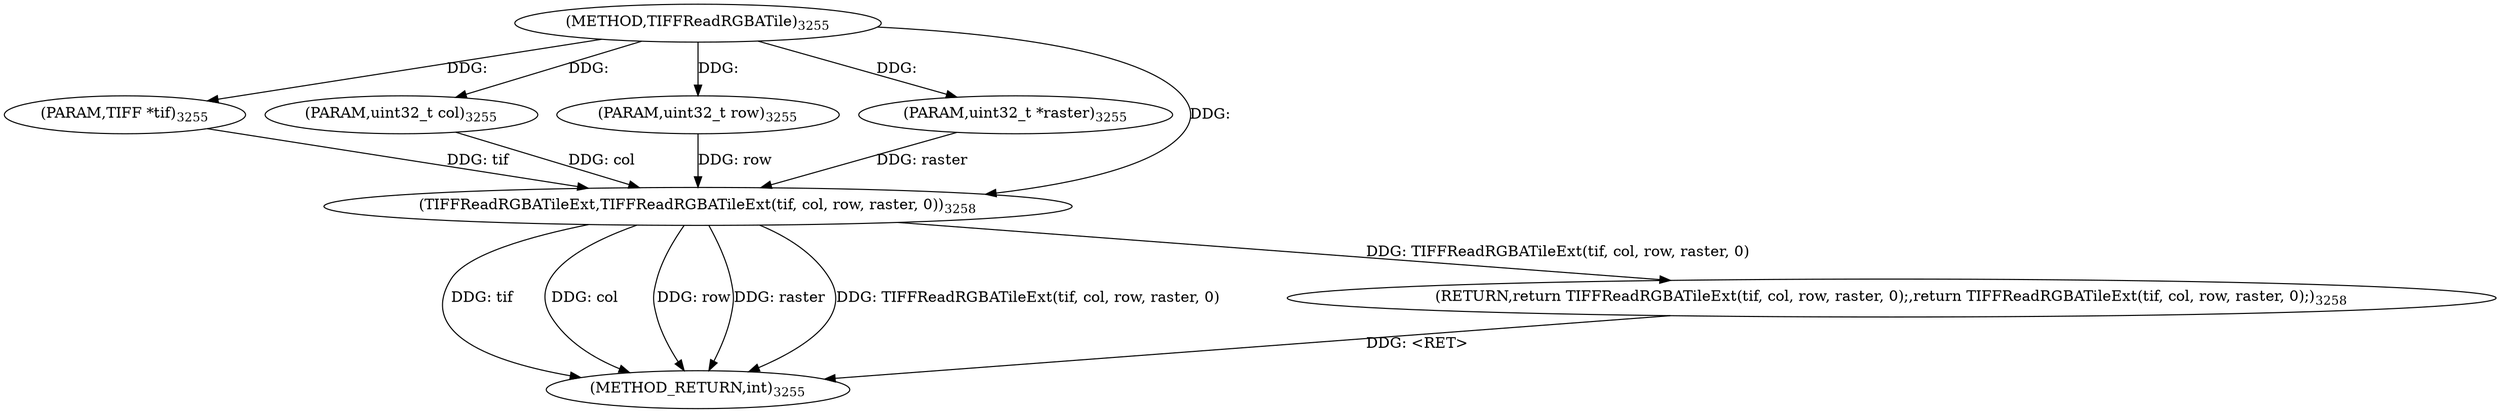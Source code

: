 digraph "TIFFReadRGBATile" {  
"63185" [label = <(METHOD,TIFFReadRGBATile)<SUB>3255</SUB>> ]
"63198" [label = <(METHOD_RETURN,int)<SUB>3255</SUB>> ]
"63186" [label = <(PARAM,TIFF *tif)<SUB>3255</SUB>> ]
"63187" [label = <(PARAM,uint32_t col)<SUB>3255</SUB>> ]
"63188" [label = <(PARAM,uint32_t row)<SUB>3255</SUB>> ]
"63189" [label = <(PARAM,uint32_t *raster)<SUB>3255</SUB>> ]
"63191" [label = <(RETURN,return TIFFReadRGBATileExt(tif, col, row, raster, 0);,return TIFFReadRGBATileExt(tif, col, row, raster, 0);)<SUB>3258</SUB>> ]
"63192" [label = <(TIFFReadRGBATileExt,TIFFReadRGBATileExt(tif, col, row, raster, 0))<SUB>3258</SUB>> ]
  "63191" -> "63198"  [ label = "DDG: &lt;RET&gt;"] 
  "63192" -> "63198"  [ label = "DDG: tif"] 
  "63192" -> "63198"  [ label = "DDG: col"] 
  "63192" -> "63198"  [ label = "DDG: row"] 
  "63192" -> "63198"  [ label = "DDG: raster"] 
  "63192" -> "63198"  [ label = "DDG: TIFFReadRGBATileExt(tif, col, row, raster, 0)"] 
  "63185" -> "63186"  [ label = "DDG: "] 
  "63185" -> "63187"  [ label = "DDG: "] 
  "63185" -> "63188"  [ label = "DDG: "] 
  "63185" -> "63189"  [ label = "DDG: "] 
  "63192" -> "63191"  [ label = "DDG: TIFFReadRGBATileExt(tif, col, row, raster, 0)"] 
  "63186" -> "63192"  [ label = "DDG: tif"] 
  "63185" -> "63192"  [ label = "DDG: "] 
  "63187" -> "63192"  [ label = "DDG: col"] 
  "63188" -> "63192"  [ label = "DDG: row"] 
  "63189" -> "63192"  [ label = "DDG: raster"] 
}
